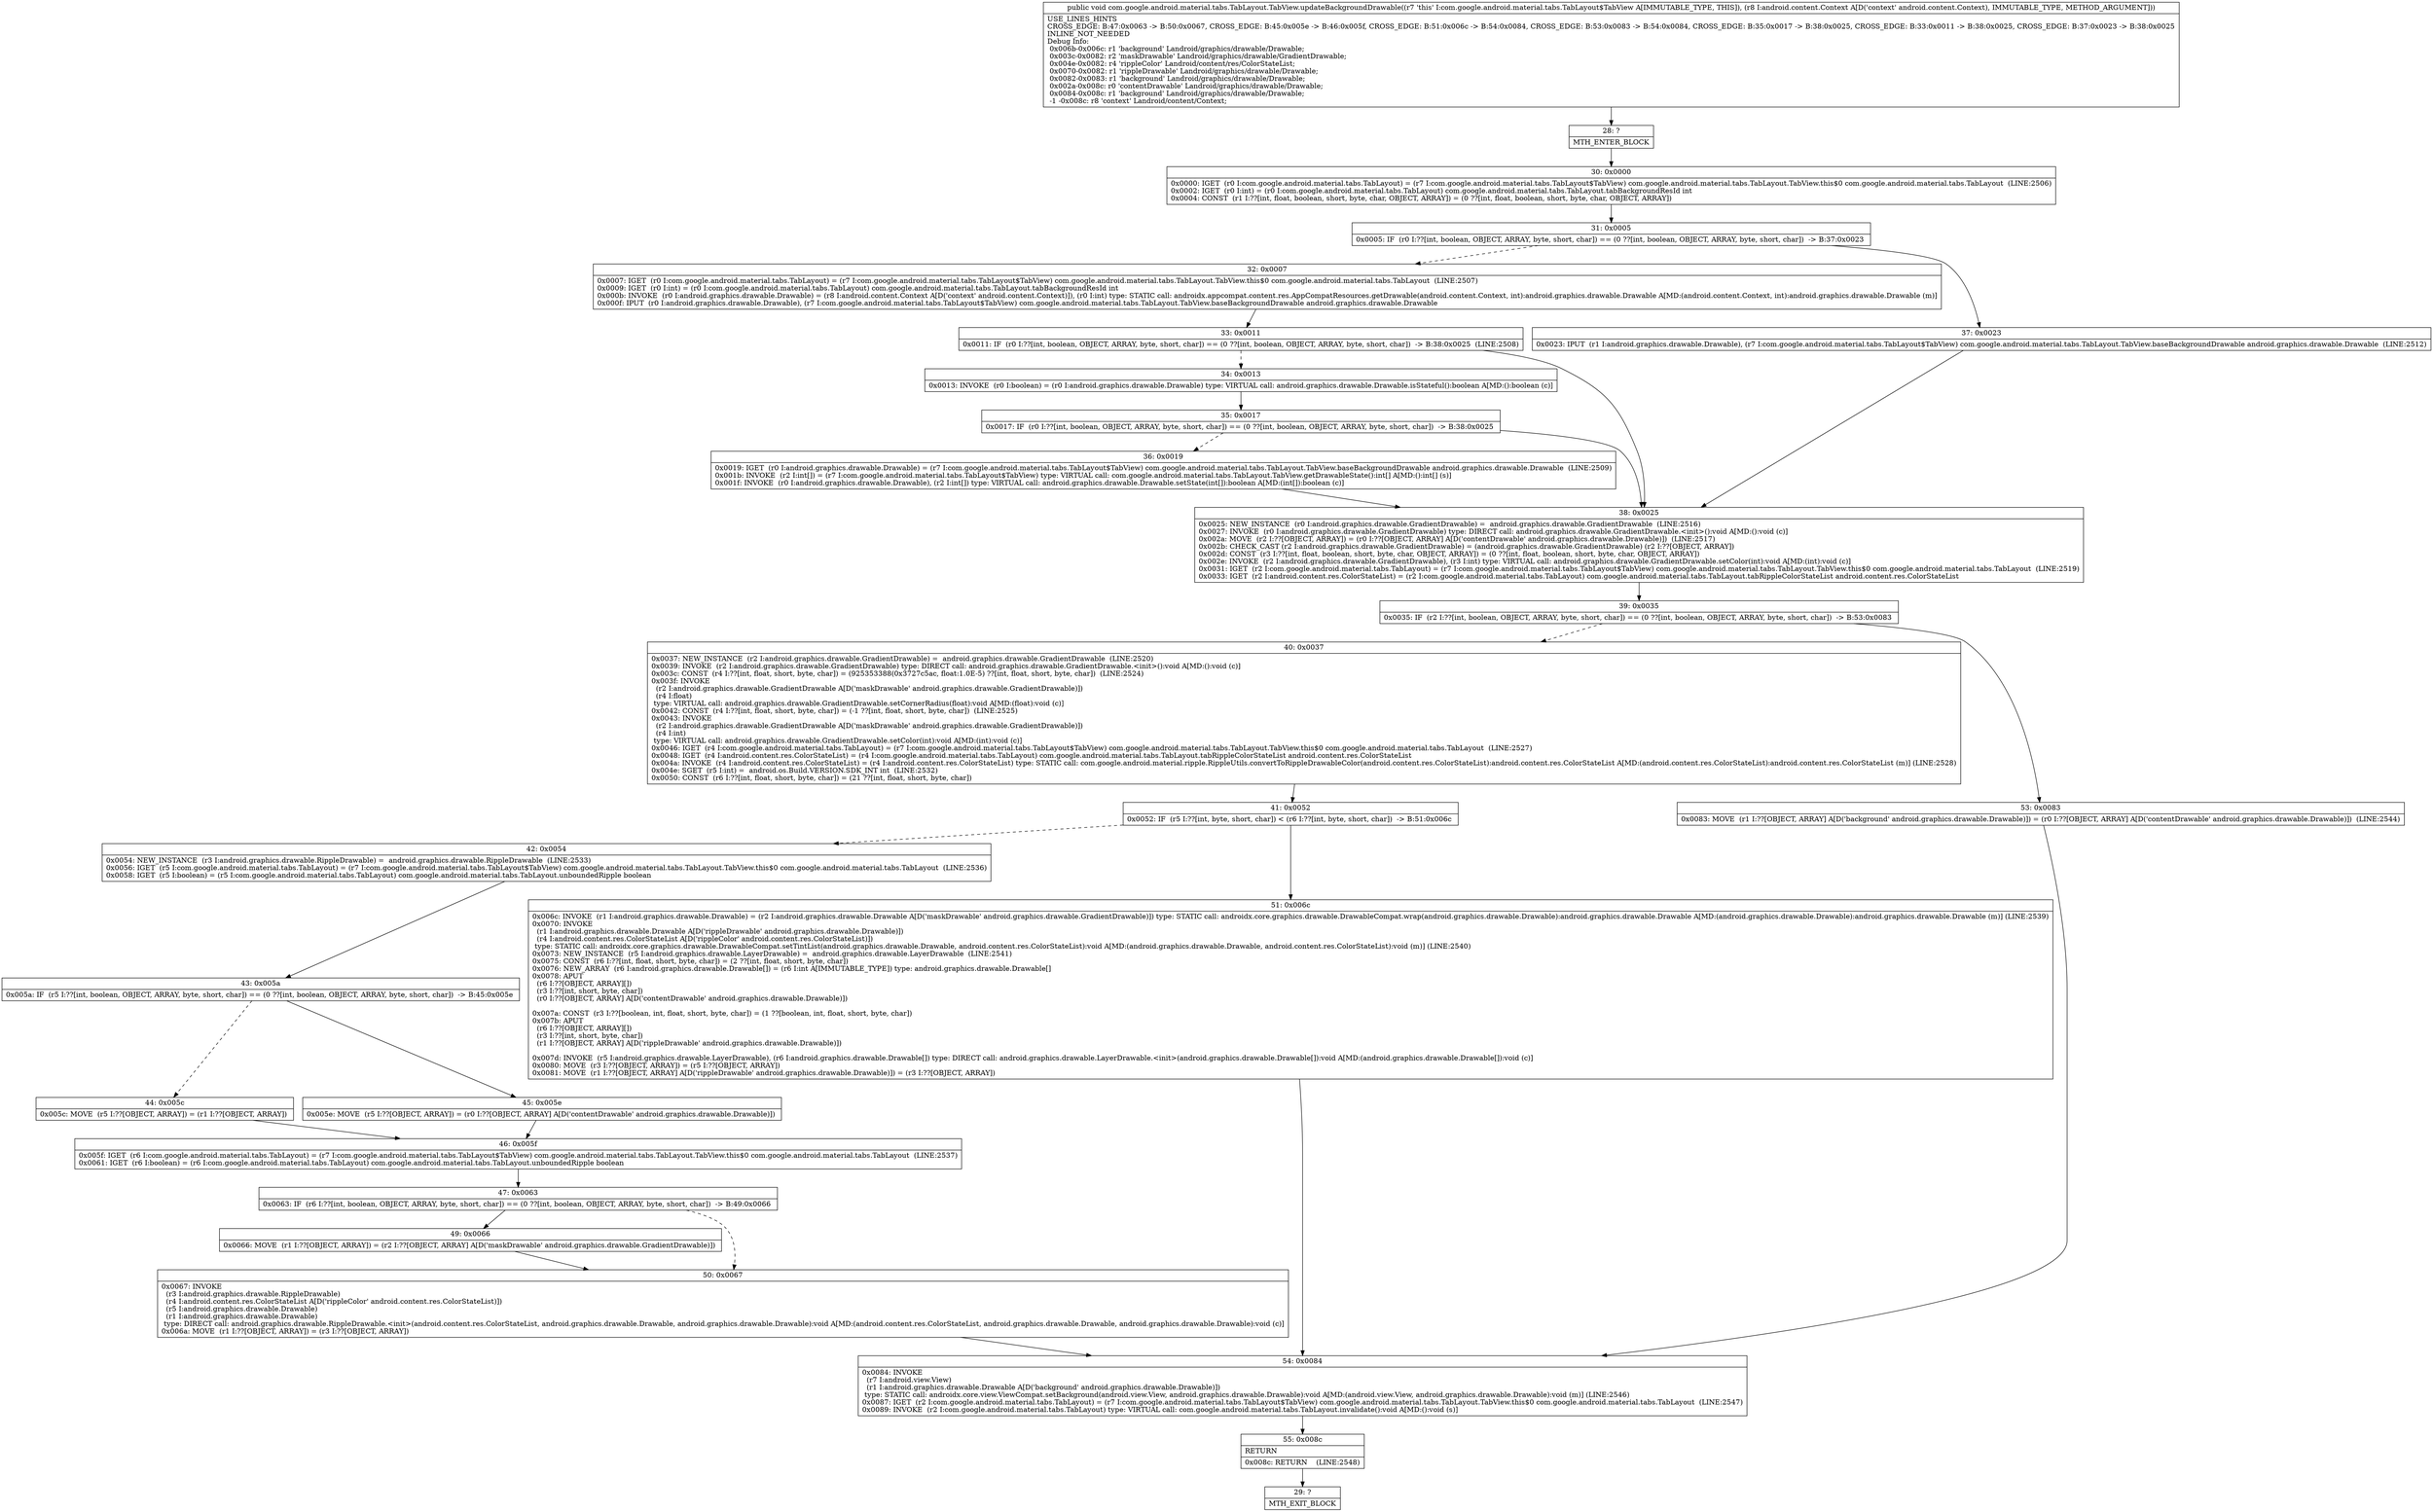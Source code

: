 digraph "CFG forcom.google.android.material.tabs.TabLayout.TabView.updateBackgroundDrawable(Landroid\/content\/Context;)V" {
Node_28 [shape=record,label="{28\:\ ?|MTH_ENTER_BLOCK\l}"];
Node_30 [shape=record,label="{30\:\ 0x0000|0x0000: IGET  (r0 I:com.google.android.material.tabs.TabLayout) = (r7 I:com.google.android.material.tabs.TabLayout$TabView) com.google.android.material.tabs.TabLayout.TabView.this$0 com.google.android.material.tabs.TabLayout  (LINE:2506)\l0x0002: IGET  (r0 I:int) = (r0 I:com.google.android.material.tabs.TabLayout) com.google.android.material.tabs.TabLayout.tabBackgroundResId int \l0x0004: CONST  (r1 I:??[int, float, boolean, short, byte, char, OBJECT, ARRAY]) = (0 ??[int, float, boolean, short, byte, char, OBJECT, ARRAY]) \l}"];
Node_31 [shape=record,label="{31\:\ 0x0005|0x0005: IF  (r0 I:??[int, boolean, OBJECT, ARRAY, byte, short, char]) == (0 ??[int, boolean, OBJECT, ARRAY, byte, short, char])  \-\> B:37:0x0023 \l}"];
Node_32 [shape=record,label="{32\:\ 0x0007|0x0007: IGET  (r0 I:com.google.android.material.tabs.TabLayout) = (r7 I:com.google.android.material.tabs.TabLayout$TabView) com.google.android.material.tabs.TabLayout.TabView.this$0 com.google.android.material.tabs.TabLayout  (LINE:2507)\l0x0009: IGET  (r0 I:int) = (r0 I:com.google.android.material.tabs.TabLayout) com.google.android.material.tabs.TabLayout.tabBackgroundResId int \l0x000b: INVOKE  (r0 I:android.graphics.drawable.Drawable) = (r8 I:android.content.Context A[D('context' android.content.Context)]), (r0 I:int) type: STATIC call: androidx.appcompat.content.res.AppCompatResources.getDrawable(android.content.Context, int):android.graphics.drawable.Drawable A[MD:(android.content.Context, int):android.graphics.drawable.Drawable (m)]\l0x000f: IPUT  (r0 I:android.graphics.drawable.Drawable), (r7 I:com.google.android.material.tabs.TabLayout$TabView) com.google.android.material.tabs.TabLayout.TabView.baseBackgroundDrawable android.graphics.drawable.Drawable \l}"];
Node_33 [shape=record,label="{33\:\ 0x0011|0x0011: IF  (r0 I:??[int, boolean, OBJECT, ARRAY, byte, short, char]) == (0 ??[int, boolean, OBJECT, ARRAY, byte, short, char])  \-\> B:38:0x0025  (LINE:2508)\l}"];
Node_34 [shape=record,label="{34\:\ 0x0013|0x0013: INVOKE  (r0 I:boolean) = (r0 I:android.graphics.drawable.Drawable) type: VIRTUAL call: android.graphics.drawable.Drawable.isStateful():boolean A[MD:():boolean (c)]\l}"];
Node_35 [shape=record,label="{35\:\ 0x0017|0x0017: IF  (r0 I:??[int, boolean, OBJECT, ARRAY, byte, short, char]) == (0 ??[int, boolean, OBJECT, ARRAY, byte, short, char])  \-\> B:38:0x0025 \l}"];
Node_36 [shape=record,label="{36\:\ 0x0019|0x0019: IGET  (r0 I:android.graphics.drawable.Drawable) = (r7 I:com.google.android.material.tabs.TabLayout$TabView) com.google.android.material.tabs.TabLayout.TabView.baseBackgroundDrawable android.graphics.drawable.Drawable  (LINE:2509)\l0x001b: INVOKE  (r2 I:int[]) = (r7 I:com.google.android.material.tabs.TabLayout$TabView) type: VIRTUAL call: com.google.android.material.tabs.TabLayout.TabView.getDrawableState():int[] A[MD:():int[] (s)]\l0x001f: INVOKE  (r0 I:android.graphics.drawable.Drawable), (r2 I:int[]) type: VIRTUAL call: android.graphics.drawable.Drawable.setState(int[]):boolean A[MD:(int[]):boolean (c)]\l}"];
Node_38 [shape=record,label="{38\:\ 0x0025|0x0025: NEW_INSTANCE  (r0 I:android.graphics.drawable.GradientDrawable) =  android.graphics.drawable.GradientDrawable  (LINE:2516)\l0x0027: INVOKE  (r0 I:android.graphics.drawable.GradientDrawable) type: DIRECT call: android.graphics.drawable.GradientDrawable.\<init\>():void A[MD:():void (c)]\l0x002a: MOVE  (r2 I:??[OBJECT, ARRAY]) = (r0 I:??[OBJECT, ARRAY] A[D('contentDrawable' android.graphics.drawable.Drawable)])  (LINE:2517)\l0x002b: CHECK_CAST (r2 I:android.graphics.drawable.GradientDrawable) = (android.graphics.drawable.GradientDrawable) (r2 I:??[OBJECT, ARRAY]) \l0x002d: CONST  (r3 I:??[int, float, boolean, short, byte, char, OBJECT, ARRAY]) = (0 ??[int, float, boolean, short, byte, char, OBJECT, ARRAY]) \l0x002e: INVOKE  (r2 I:android.graphics.drawable.GradientDrawable), (r3 I:int) type: VIRTUAL call: android.graphics.drawable.GradientDrawable.setColor(int):void A[MD:(int):void (c)]\l0x0031: IGET  (r2 I:com.google.android.material.tabs.TabLayout) = (r7 I:com.google.android.material.tabs.TabLayout$TabView) com.google.android.material.tabs.TabLayout.TabView.this$0 com.google.android.material.tabs.TabLayout  (LINE:2519)\l0x0033: IGET  (r2 I:android.content.res.ColorStateList) = (r2 I:com.google.android.material.tabs.TabLayout) com.google.android.material.tabs.TabLayout.tabRippleColorStateList android.content.res.ColorStateList \l}"];
Node_39 [shape=record,label="{39\:\ 0x0035|0x0035: IF  (r2 I:??[int, boolean, OBJECT, ARRAY, byte, short, char]) == (0 ??[int, boolean, OBJECT, ARRAY, byte, short, char])  \-\> B:53:0x0083 \l}"];
Node_40 [shape=record,label="{40\:\ 0x0037|0x0037: NEW_INSTANCE  (r2 I:android.graphics.drawable.GradientDrawable) =  android.graphics.drawable.GradientDrawable  (LINE:2520)\l0x0039: INVOKE  (r2 I:android.graphics.drawable.GradientDrawable) type: DIRECT call: android.graphics.drawable.GradientDrawable.\<init\>():void A[MD:():void (c)]\l0x003c: CONST  (r4 I:??[int, float, short, byte, char]) = (925353388(0x3727c5ac, float:1.0E\-5) ??[int, float, short, byte, char])  (LINE:2524)\l0x003f: INVOKE  \l  (r2 I:android.graphics.drawable.GradientDrawable A[D('maskDrawable' android.graphics.drawable.GradientDrawable)])\l  (r4 I:float)\l type: VIRTUAL call: android.graphics.drawable.GradientDrawable.setCornerRadius(float):void A[MD:(float):void (c)]\l0x0042: CONST  (r4 I:??[int, float, short, byte, char]) = (\-1 ??[int, float, short, byte, char])  (LINE:2525)\l0x0043: INVOKE  \l  (r2 I:android.graphics.drawable.GradientDrawable A[D('maskDrawable' android.graphics.drawable.GradientDrawable)])\l  (r4 I:int)\l type: VIRTUAL call: android.graphics.drawable.GradientDrawable.setColor(int):void A[MD:(int):void (c)]\l0x0046: IGET  (r4 I:com.google.android.material.tabs.TabLayout) = (r7 I:com.google.android.material.tabs.TabLayout$TabView) com.google.android.material.tabs.TabLayout.TabView.this$0 com.google.android.material.tabs.TabLayout  (LINE:2527)\l0x0048: IGET  (r4 I:android.content.res.ColorStateList) = (r4 I:com.google.android.material.tabs.TabLayout) com.google.android.material.tabs.TabLayout.tabRippleColorStateList android.content.res.ColorStateList \l0x004a: INVOKE  (r4 I:android.content.res.ColorStateList) = (r4 I:android.content.res.ColorStateList) type: STATIC call: com.google.android.material.ripple.RippleUtils.convertToRippleDrawableColor(android.content.res.ColorStateList):android.content.res.ColorStateList A[MD:(android.content.res.ColorStateList):android.content.res.ColorStateList (m)] (LINE:2528)\l0x004e: SGET  (r5 I:int) =  android.os.Build.VERSION.SDK_INT int  (LINE:2532)\l0x0050: CONST  (r6 I:??[int, float, short, byte, char]) = (21 ??[int, float, short, byte, char]) \l}"];
Node_41 [shape=record,label="{41\:\ 0x0052|0x0052: IF  (r5 I:??[int, byte, short, char]) \< (r6 I:??[int, byte, short, char])  \-\> B:51:0x006c \l}"];
Node_42 [shape=record,label="{42\:\ 0x0054|0x0054: NEW_INSTANCE  (r3 I:android.graphics.drawable.RippleDrawable) =  android.graphics.drawable.RippleDrawable  (LINE:2533)\l0x0056: IGET  (r5 I:com.google.android.material.tabs.TabLayout) = (r7 I:com.google.android.material.tabs.TabLayout$TabView) com.google.android.material.tabs.TabLayout.TabView.this$0 com.google.android.material.tabs.TabLayout  (LINE:2536)\l0x0058: IGET  (r5 I:boolean) = (r5 I:com.google.android.material.tabs.TabLayout) com.google.android.material.tabs.TabLayout.unboundedRipple boolean \l}"];
Node_43 [shape=record,label="{43\:\ 0x005a|0x005a: IF  (r5 I:??[int, boolean, OBJECT, ARRAY, byte, short, char]) == (0 ??[int, boolean, OBJECT, ARRAY, byte, short, char])  \-\> B:45:0x005e \l}"];
Node_44 [shape=record,label="{44\:\ 0x005c|0x005c: MOVE  (r5 I:??[OBJECT, ARRAY]) = (r1 I:??[OBJECT, ARRAY]) \l}"];
Node_46 [shape=record,label="{46\:\ 0x005f|0x005f: IGET  (r6 I:com.google.android.material.tabs.TabLayout) = (r7 I:com.google.android.material.tabs.TabLayout$TabView) com.google.android.material.tabs.TabLayout.TabView.this$0 com.google.android.material.tabs.TabLayout  (LINE:2537)\l0x0061: IGET  (r6 I:boolean) = (r6 I:com.google.android.material.tabs.TabLayout) com.google.android.material.tabs.TabLayout.unboundedRipple boolean \l}"];
Node_47 [shape=record,label="{47\:\ 0x0063|0x0063: IF  (r6 I:??[int, boolean, OBJECT, ARRAY, byte, short, char]) == (0 ??[int, boolean, OBJECT, ARRAY, byte, short, char])  \-\> B:49:0x0066 \l}"];
Node_49 [shape=record,label="{49\:\ 0x0066|0x0066: MOVE  (r1 I:??[OBJECT, ARRAY]) = (r2 I:??[OBJECT, ARRAY] A[D('maskDrawable' android.graphics.drawable.GradientDrawable)]) \l}"];
Node_50 [shape=record,label="{50\:\ 0x0067|0x0067: INVOKE  \l  (r3 I:android.graphics.drawable.RippleDrawable)\l  (r4 I:android.content.res.ColorStateList A[D('rippleColor' android.content.res.ColorStateList)])\l  (r5 I:android.graphics.drawable.Drawable)\l  (r1 I:android.graphics.drawable.Drawable)\l type: DIRECT call: android.graphics.drawable.RippleDrawable.\<init\>(android.content.res.ColorStateList, android.graphics.drawable.Drawable, android.graphics.drawable.Drawable):void A[MD:(android.content.res.ColorStateList, android.graphics.drawable.Drawable, android.graphics.drawable.Drawable):void (c)]\l0x006a: MOVE  (r1 I:??[OBJECT, ARRAY]) = (r3 I:??[OBJECT, ARRAY]) \l}"];
Node_54 [shape=record,label="{54\:\ 0x0084|0x0084: INVOKE  \l  (r7 I:android.view.View)\l  (r1 I:android.graphics.drawable.Drawable A[D('background' android.graphics.drawable.Drawable)])\l type: STATIC call: androidx.core.view.ViewCompat.setBackground(android.view.View, android.graphics.drawable.Drawable):void A[MD:(android.view.View, android.graphics.drawable.Drawable):void (m)] (LINE:2546)\l0x0087: IGET  (r2 I:com.google.android.material.tabs.TabLayout) = (r7 I:com.google.android.material.tabs.TabLayout$TabView) com.google.android.material.tabs.TabLayout.TabView.this$0 com.google.android.material.tabs.TabLayout  (LINE:2547)\l0x0089: INVOKE  (r2 I:com.google.android.material.tabs.TabLayout) type: VIRTUAL call: com.google.android.material.tabs.TabLayout.invalidate():void A[MD:():void (s)]\l}"];
Node_55 [shape=record,label="{55\:\ 0x008c|RETURN\l|0x008c: RETURN    (LINE:2548)\l}"];
Node_29 [shape=record,label="{29\:\ ?|MTH_EXIT_BLOCK\l}"];
Node_45 [shape=record,label="{45\:\ 0x005e|0x005e: MOVE  (r5 I:??[OBJECT, ARRAY]) = (r0 I:??[OBJECT, ARRAY] A[D('contentDrawable' android.graphics.drawable.Drawable)]) \l}"];
Node_51 [shape=record,label="{51\:\ 0x006c|0x006c: INVOKE  (r1 I:android.graphics.drawable.Drawable) = (r2 I:android.graphics.drawable.Drawable A[D('maskDrawable' android.graphics.drawable.GradientDrawable)]) type: STATIC call: androidx.core.graphics.drawable.DrawableCompat.wrap(android.graphics.drawable.Drawable):android.graphics.drawable.Drawable A[MD:(android.graphics.drawable.Drawable):android.graphics.drawable.Drawable (m)] (LINE:2539)\l0x0070: INVOKE  \l  (r1 I:android.graphics.drawable.Drawable A[D('rippleDrawable' android.graphics.drawable.Drawable)])\l  (r4 I:android.content.res.ColorStateList A[D('rippleColor' android.content.res.ColorStateList)])\l type: STATIC call: androidx.core.graphics.drawable.DrawableCompat.setTintList(android.graphics.drawable.Drawable, android.content.res.ColorStateList):void A[MD:(android.graphics.drawable.Drawable, android.content.res.ColorStateList):void (m)] (LINE:2540)\l0x0073: NEW_INSTANCE  (r5 I:android.graphics.drawable.LayerDrawable) =  android.graphics.drawable.LayerDrawable  (LINE:2541)\l0x0075: CONST  (r6 I:??[int, float, short, byte, char]) = (2 ??[int, float, short, byte, char]) \l0x0076: NEW_ARRAY  (r6 I:android.graphics.drawable.Drawable[]) = (r6 I:int A[IMMUTABLE_TYPE]) type: android.graphics.drawable.Drawable[] \l0x0078: APUT  \l  (r6 I:??[OBJECT, ARRAY][])\l  (r3 I:??[int, short, byte, char])\l  (r0 I:??[OBJECT, ARRAY] A[D('contentDrawable' android.graphics.drawable.Drawable)])\l \l0x007a: CONST  (r3 I:??[boolean, int, float, short, byte, char]) = (1 ??[boolean, int, float, short, byte, char]) \l0x007b: APUT  \l  (r6 I:??[OBJECT, ARRAY][])\l  (r3 I:??[int, short, byte, char])\l  (r1 I:??[OBJECT, ARRAY] A[D('rippleDrawable' android.graphics.drawable.Drawable)])\l \l0x007d: INVOKE  (r5 I:android.graphics.drawable.LayerDrawable), (r6 I:android.graphics.drawable.Drawable[]) type: DIRECT call: android.graphics.drawable.LayerDrawable.\<init\>(android.graphics.drawable.Drawable[]):void A[MD:(android.graphics.drawable.Drawable[]):void (c)]\l0x0080: MOVE  (r3 I:??[OBJECT, ARRAY]) = (r5 I:??[OBJECT, ARRAY]) \l0x0081: MOVE  (r1 I:??[OBJECT, ARRAY] A[D('rippleDrawable' android.graphics.drawable.Drawable)]) = (r3 I:??[OBJECT, ARRAY]) \l}"];
Node_53 [shape=record,label="{53\:\ 0x0083|0x0083: MOVE  (r1 I:??[OBJECT, ARRAY] A[D('background' android.graphics.drawable.Drawable)]) = (r0 I:??[OBJECT, ARRAY] A[D('contentDrawable' android.graphics.drawable.Drawable)])  (LINE:2544)\l}"];
Node_37 [shape=record,label="{37\:\ 0x0023|0x0023: IPUT  (r1 I:android.graphics.drawable.Drawable), (r7 I:com.google.android.material.tabs.TabLayout$TabView) com.google.android.material.tabs.TabLayout.TabView.baseBackgroundDrawable android.graphics.drawable.Drawable  (LINE:2512)\l}"];
MethodNode[shape=record,label="{public void com.google.android.material.tabs.TabLayout.TabView.updateBackgroundDrawable((r7 'this' I:com.google.android.material.tabs.TabLayout$TabView A[IMMUTABLE_TYPE, THIS]), (r8 I:android.content.Context A[D('context' android.content.Context), IMMUTABLE_TYPE, METHOD_ARGUMENT]))  | USE_LINES_HINTS\lCROSS_EDGE: B:47:0x0063 \-\> B:50:0x0067, CROSS_EDGE: B:45:0x005e \-\> B:46:0x005f, CROSS_EDGE: B:51:0x006c \-\> B:54:0x0084, CROSS_EDGE: B:53:0x0083 \-\> B:54:0x0084, CROSS_EDGE: B:35:0x0017 \-\> B:38:0x0025, CROSS_EDGE: B:33:0x0011 \-\> B:38:0x0025, CROSS_EDGE: B:37:0x0023 \-\> B:38:0x0025\lINLINE_NOT_NEEDED\lDebug Info:\l  0x006b\-0x006c: r1 'background' Landroid\/graphics\/drawable\/Drawable;\l  0x003c\-0x0082: r2 'maskDrawable' Landroid\/graphics\/drawable\/GradientDrawable;\l  0x004e\-0x0082: r4 'rippleColor' Landroid\/content\/res\/ColorStateList;\l  0x0070\-0x0082: r1 'rippleDrawable' Landroid\/graphics\/drawable\/Drawable;\l  0x0082\-0x0083: r1 'background' Landroid\/graphics\/drawable\/Drawable;\l  0x002a\-0x008c: r0 'contentDrawable' Landroid\/graphics\/drawable\/Drawable;\l  0x0084\-0x008c: r1 'background' Landroid\/graphics\/drawable\/Drawable;\l  \-1 \-0x008c: r8 'context' Landroid\/content\/Context;\l}"];
MethodNode -> Node_28;Node_28 -> Node_30;
Node_30 -> Node_31;
Node_31 -> Node_32[style=dashed];
Node_31 -> Node_37;
Node_32 -> Node_33;
Node_33 -> Node_34[style=dashed];
Node_33 -> Node_38;
Node_34 -> Node_35;
Node_35 -> Node_36[style=dashed];
Node_35 -> Node_38;
Node_36 -> Node_38;
Node_38 -> Node_39;
Node_39 -> Node_40[style=dashed];
Node_39 -> Node_53;
Node_40 -> Node_41;
Node_41 -> Node_42[style=dashed];
Node_41 -> Node_51;
Node_42 -> Node_43;
Node_43 -> Node_44[style=dashed];
Node_43 -> Node_45;
Node_44 -> Node_46;
Node_46 -> Node_47;
Node_47 -> Node_49;
Node_47 -> Node_50[style=dashed];
Node_49 -> Node_50;
Node_50 -> Node_54;
Node_54 -> Node_55;
Node_55 -> Node_29;
Node_45 -> Node_46;
Node_51 -> Node_54;
Node_53 -> Node_54;
Node_37 -> Node_38;
}

